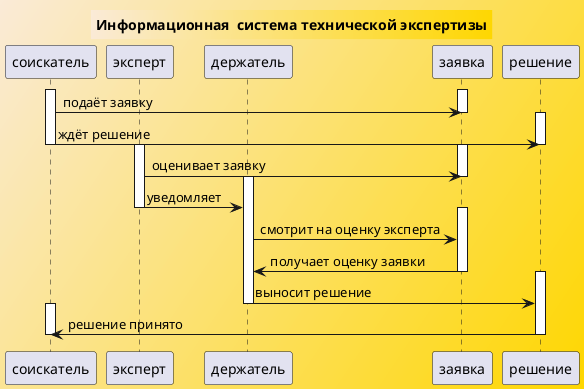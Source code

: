 @startuml

title Информационная  система технической экспертизы
skinparam backgroundcolor AntiqueWhite/Gold
participant соискатель
participant эксперт
participant держатель
participant заявка
participant решение

activate соискатель
activate заявка
соискатель -> заявка: подаёт заявку
deactivate заявка
activate решение
соискатель -> решение: ждёт решение
deactivate решение
deactivate соискатель
activate эксперт
activate заявка
эксперт -> заявка: оценивает заявку
deactivate заявка
activate держатель
эксперт -> держатель: уведомляет
deactivate эксперт
activate заявка
держатель -> заявка: смотрит на оценку эксперта
заявка -> держатель: получает оценку заявки
deactivate заявка
activate решение
держатель -> решение: выносит решение
deactivate держатель
activate соискатель
решение -> соискатель: решение принято
deactivate решение
deactivate соискатель

@enduml